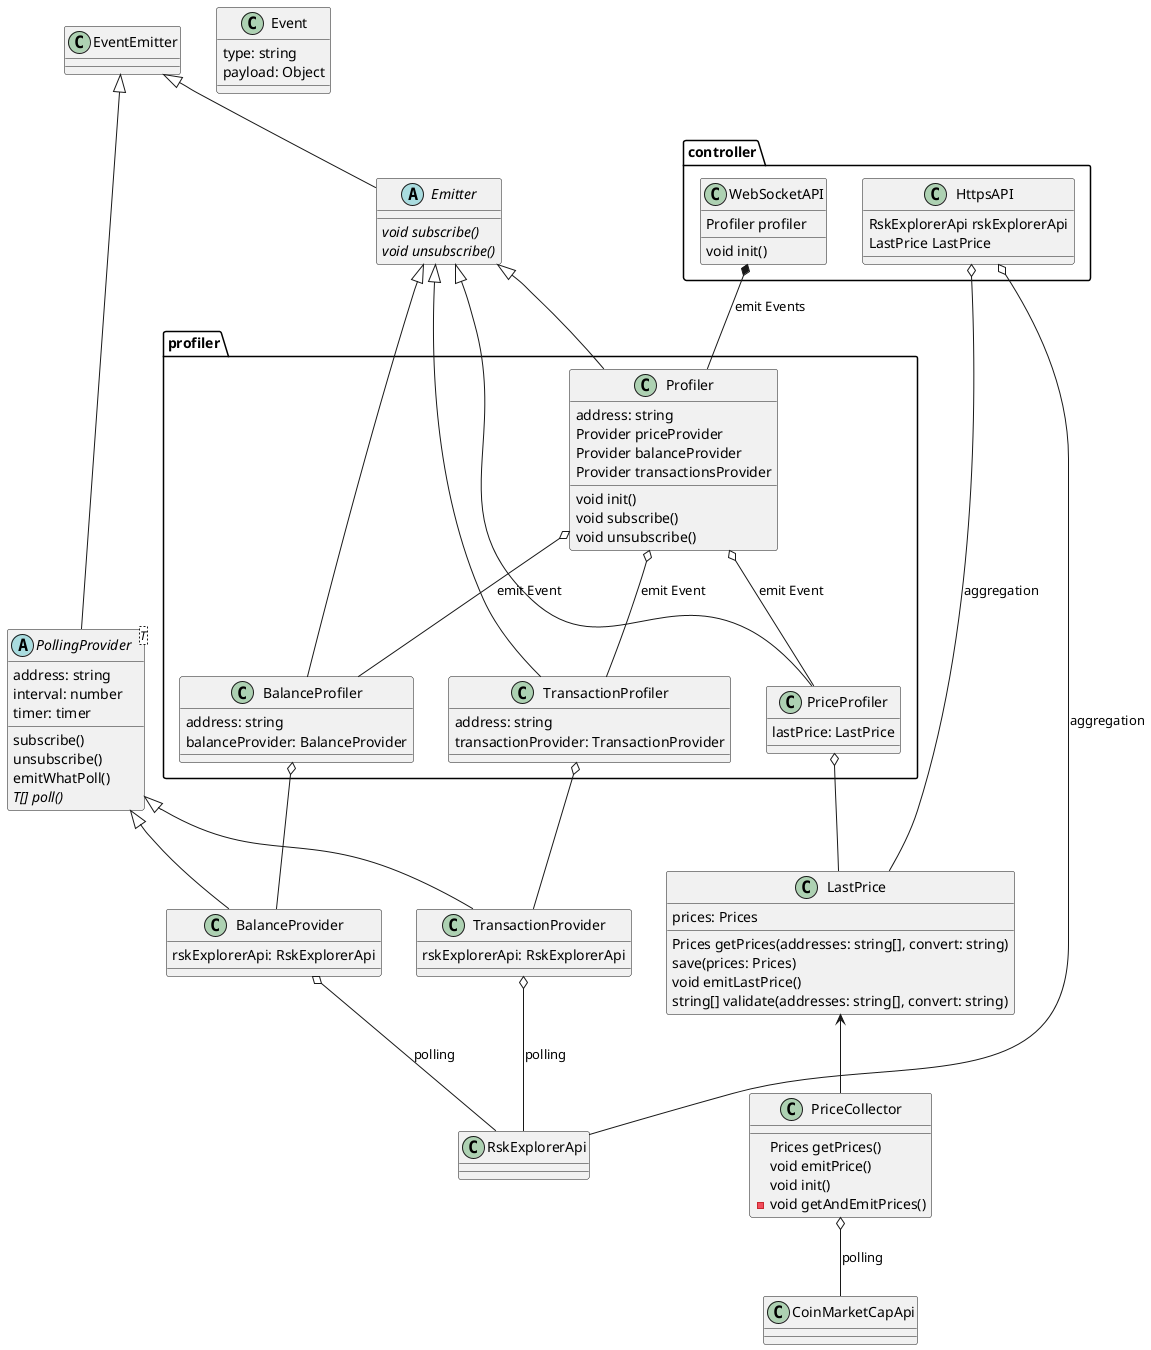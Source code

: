 @startuml
class controller.WebSocketAPI {
    Profiler profiler
    void init()
}

class controller.HttpsAPI {
  RskExplorerApi rskExplorerApi
  LastPrice LastPrice
}

class PriceCollector {
  Prices getPrices()
  void emitPrice()
  void init()
  - void getAndEmitPrices()
}

class LastPrice {
  prices: Prices
  Prices getPrices(addresses: string[], convert: string)
  save(prices: Prices)
  void emitLastPrice()
  string[] validate(addresses: string[], convert: string)
}

abstract class PollingProvider<T> extends EventEmitter {
  address: string
  interval: number
  timer: timer
  subscribe()
  unsubscribe()
  emitWhatPoll()
  {abstract} T[] poll()
}

class profiler.Profiler extends Emitter{
  address: string
  Provider priceProvider
  Provider balanceProvider
  Provider transactionsProvider
  void init()
  void subscribe()
  void unsubscribe()
}

abstract class Emitter extends EventEmitter {
  {abstract} void subscribe()
  {abstract} void unsubscribe()
}

class Event {
  type: string
  payload: Object
}

class BalanceProvider extends PollingProvider {
  rskExplorerApi: RskExplorerApi
}

class profiler.BalanceProfiler extends Emitter {
  address: string
  balanceProvider: BalanceProvider
}

class TransactionProvider extends PollingProvider {
  rskExplorerApi: RskExplorerApi
}

class profiler.TransactionProfiler extends Emitter {
  address: string
  transactionProvider: TransactionProvider
}

class profiler.PriceProfiler extends Emitter {
  lastPrice: LastPrice
}

class RskExplorerApi {

}

class CoinMarketCapApi {

}

class EventEmitter {

}

profiler.Profiler o-- profiler.PriceProfiler : emit Event
profiler.Profiler o-- profiler.BalanceProfiler : emit Event
profiler.Profiler o-- profiler.TransactionProfiler : emit Event
profiler.BalanceProfiler o-- BalanceProvider
profiler.TransactionProfiler o-- TransactionProvider
profiler.PriceProfiler o-- LastPrice
BalanceProvider o-- RskExplorerApi : polling
TransactionProvider o-- RskExplorerApi : polling
controller.WebSocketAPI *-- profiler.Profiler : emit Events
controller.HttpsAPI o-- RskExplorerApi : aggregation
controller.HttpsAPI o-- LastPrice : aggregation
PriceCollector o-- CoinMarketCapApi : polling
LastPrice <-- PriceCollector
@enduml 